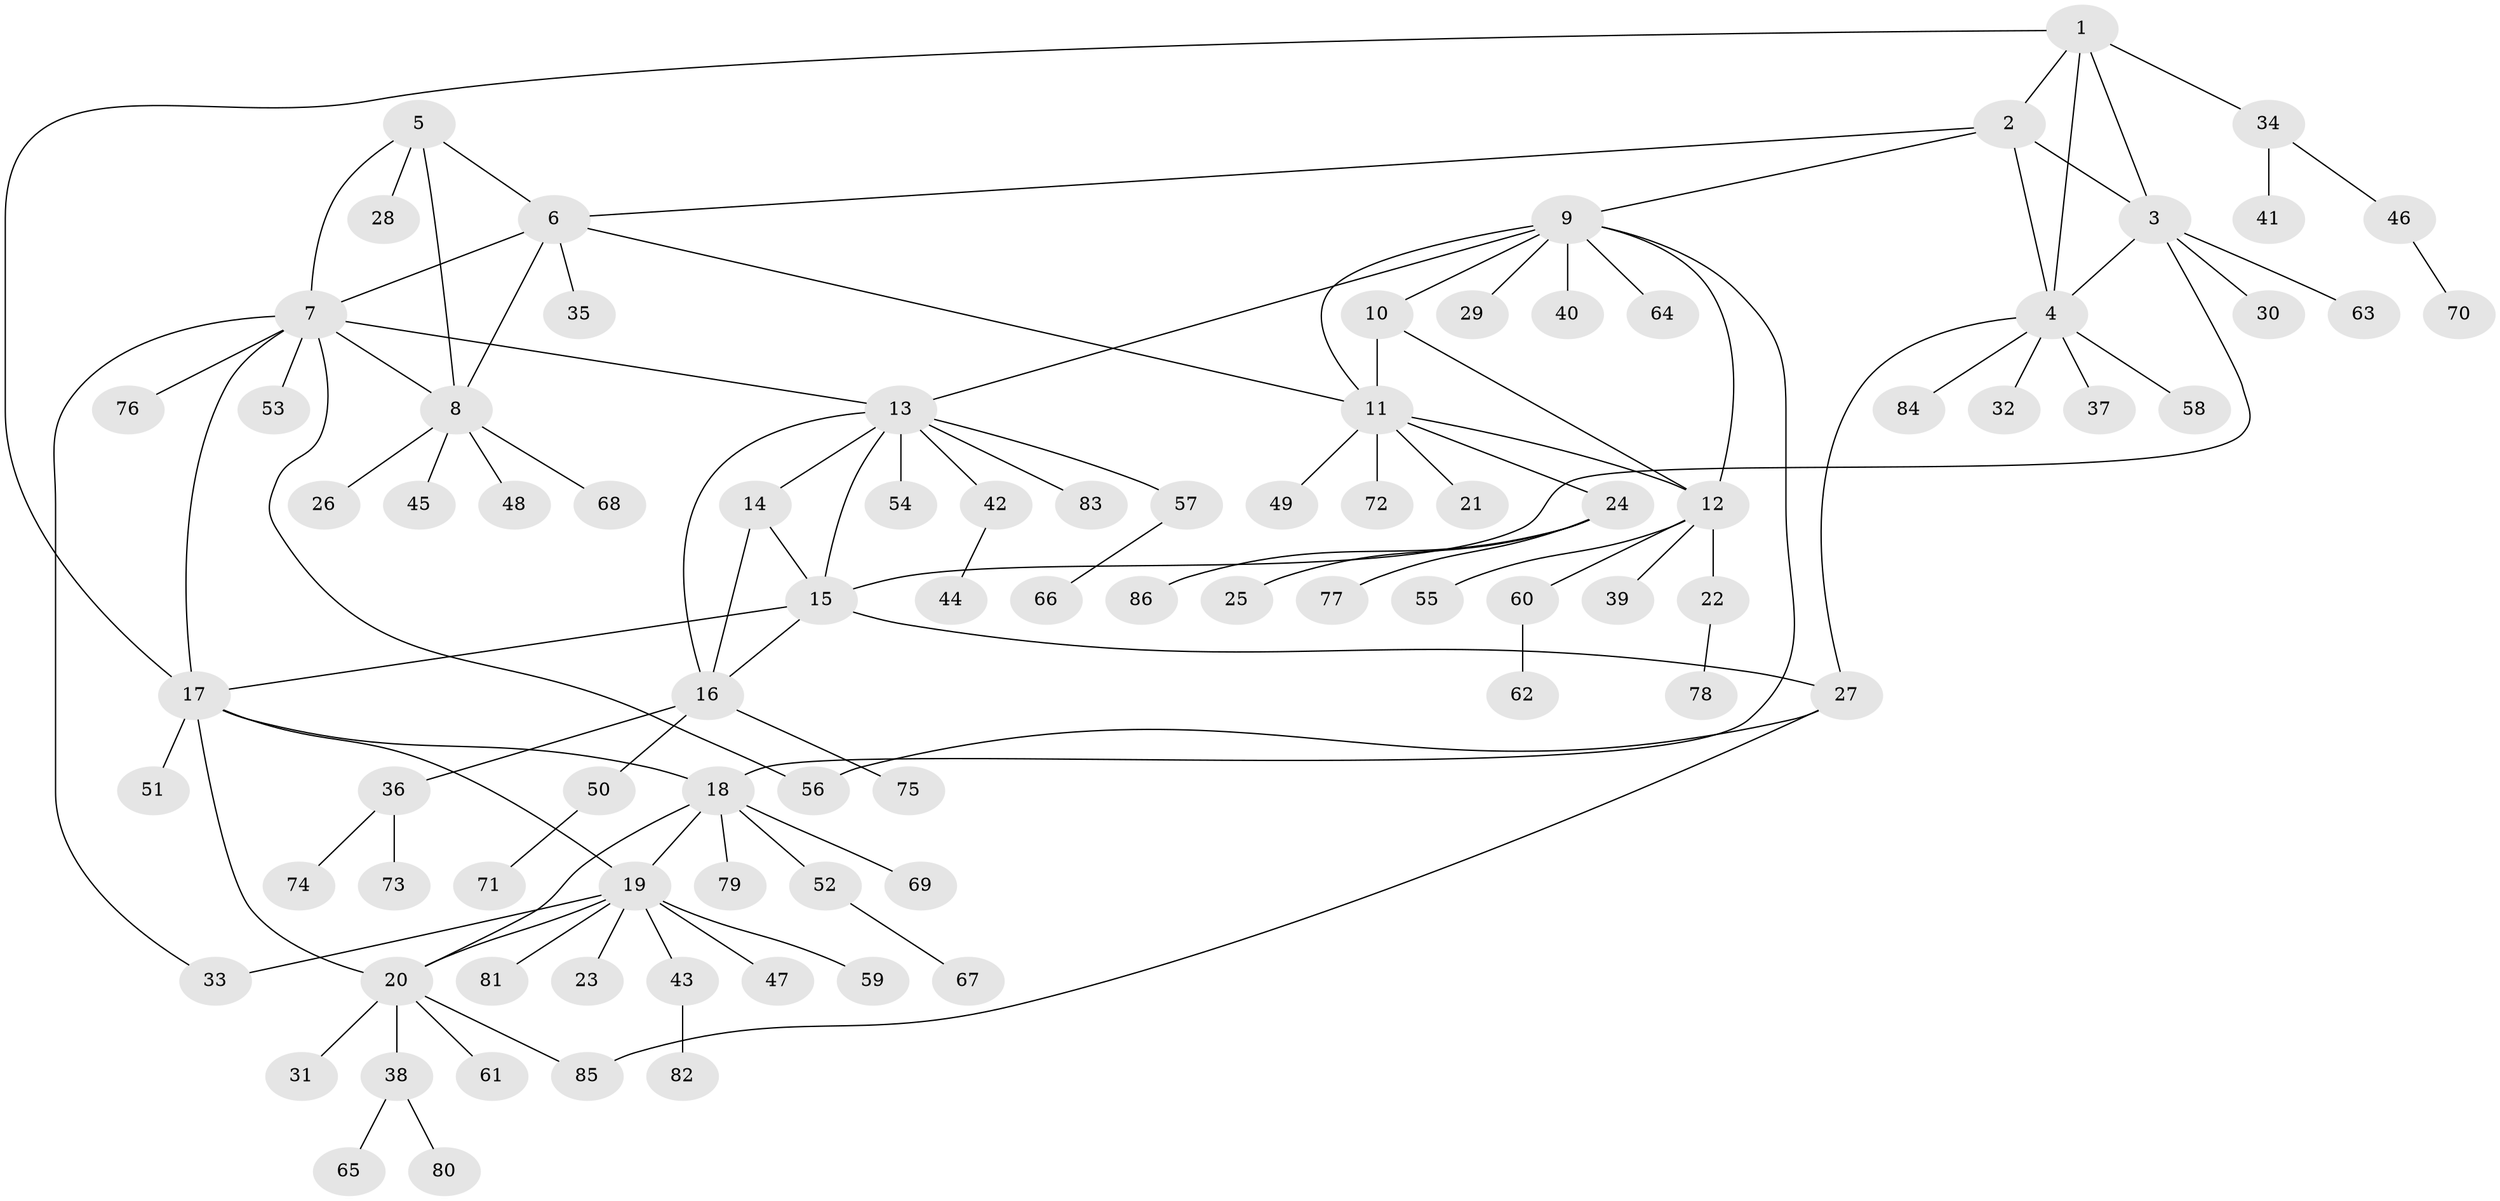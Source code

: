 // coarse degree distribution, {5: 0.13513513513513514, 10: 0.02702702702702703, 4: 0.08108108108108109, 3: 0.08108108108108109, 1: 0.4864864864864865, 7: 0.05405405405405406, 6: 0.08108108108108109, 2: 0.05405405405405406}
// Generated by graph-tools (version 1.1) at 2025/37/03/04/25 23:37:41]
// undirected, 86 vertices, 110 edges
graph export_dot {
  node [color=gray90,style=filled];
  1;
  2;
  3;
  4;
  5;
  6;
  7;
  8;
  9;
  10;
  11;
  12;
  13;
  14;
  15;
  16;
  17;
  18;
  19;
  20;
  21;
  22;
  23;
  24;
  25;
  26;
  27;
  28;
  29;
  30;
  31;
  32;
  33;
  34;
  35;
  36;
  37;
  38;
  39;
  40;
  41;
  42;
  43;
  44;
  45;
  46;
  47;
  48;
  49;
  50;
  51;
  52;
  53;
  54;
  55;
  56;
  57;
  58;
  59;
  60;
  61;
  62;
  63;
  64;
  65;
  66;
  67;
  68;
  69;
  70;
  71;
  72;
  73;
  74;
  75;
  76;
  77;
  78;
  79;
  80;
  81;
  82;
  83;
  84;
  85;
  86;
  1 -- 2;
  1 -- 3;
  1 -- 4;
  1 -- 17;
  1 -- 34;
  2 -- 3;
  2 -- 4;
  2 -- 6;
  2 -- 9;
  3 -- 4;
  3 -- 15;
  3 -- 30;
  3 -- 63;
  4 -- 27;
  4 -- 32;
  4 -- 37;
  4 -- 58;
  4 -- 84;
  5 -- 6;
  5 -- 7;
  5 -- 8;
  5 -- 28;
  6 -- 7;
  6 -- 8;
  6 -- 11;
  6 -- 35;
  7 -- 8;
  7 -- 13;
  7 -- 17;
  7 -- 33;
  7 -- 53;
  7 -- 56;
  7 -- 76;
  8 -- 26;
  8 -- 45;
  8 -- 48;
  8 -- 68;
  9 -- 10;
  9 -- 11;
  9 -- 12;
  9 -- 13;
  9 -- 18;
  9 -- 29;
  9 -- 40;
  9 -- 64;
  10 -- 11;
  10 -- 12;
  11 -- 12;
  11 -- 21;
  11 -- 24;
  11 -- 49;
  11 -- 72;
  12 -- 22;
  12 -- 39;
  12 -- 55;
  12 -- 60;
  13 -- 14;
  13 -- 15;
  13 -- 16;
  13 -- 42;
  13 -- 54;
  13 -- 57;
  13 -- 83;
  14 -- 15;
  14 -- 16;
  15 -- 16;
  15 -- 17;
  15 -- 27;
  16 -- 36;
  16 -- 50;
  16 -- 75;
  17 -- 18;
  17 -- 19;
  17 -- 20;
  17 -- 51;
  18 -- 19;
  18 -- 20;
  18 -- 52;
  18 -- 69;
  18 -- 79;
  19 -- 20;
  19 -- 23;
  19 -- 33;
  19 -- 43;
  19 -- 47;
  19 -- 59;
  19 -- 81;
  20 -- 31;
  20 -- 38;
  20 -- 61;
  20 -- 85;
  22 -- 78;
  24 -- 25;
  24 -- 77;
  24 -- 86;
  27 -- 56;
  27 -- 85;
  34 -- 41;
  34 -- 46;
  36 -- 73;
  36 -- 74;
  38 -- 65;
  38 -- 80;
  42 -- 44;
  43 -- 82;
  46 -- 70;
  50 -- 71;
  52 -- 67;
  57 -- 66;
  60 -- 62;
}
